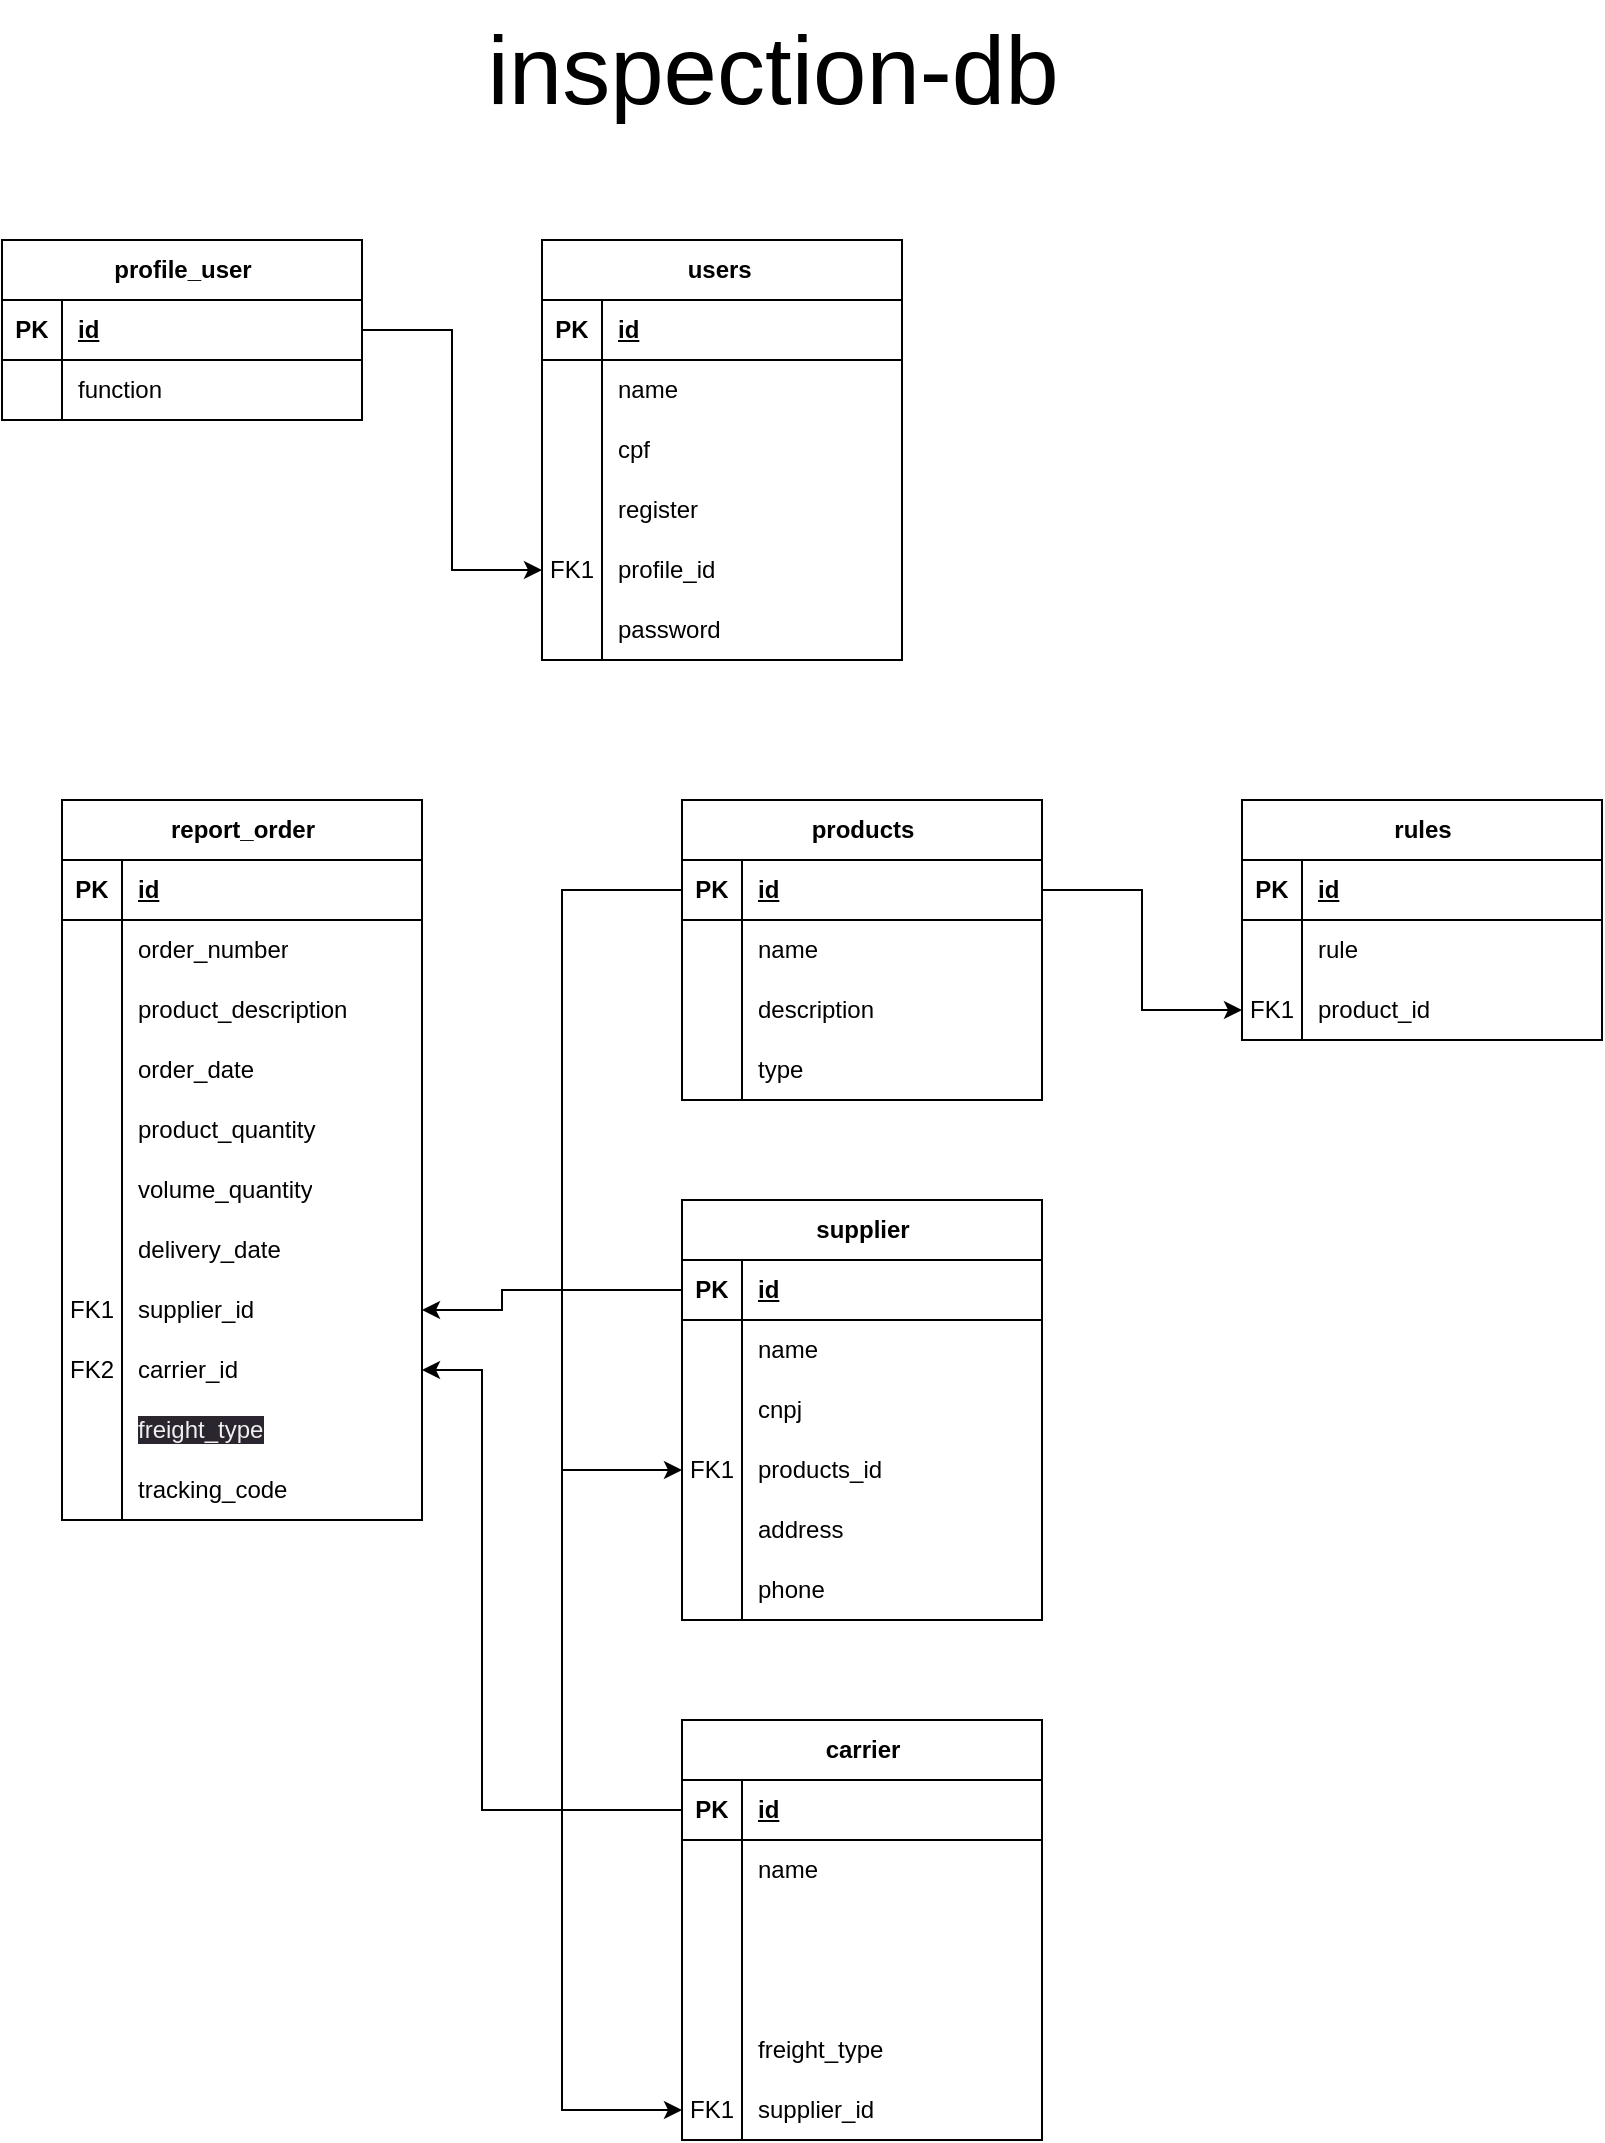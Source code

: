 <mxfile version="21.1.4" type="github">
  <diagram name="Page-1" id="ZE9zwZSQ98nv-ZVdDTvb">
    <mxGraphModel dx="686" dy="764" grid="1" gridSize="10" guides="1" tooltips="1" connect="1" arrows="1" fold="1" page="1" pageScale="1" pageWidth="850" pageHeight="1100" math="0" shadow="0">
      <root>
        <mxCell id="0" />
        <mxCell id="1" parent="0" />
        <mxCell id="NfDP1jDWUHnHSQHRCbAw-1" value="inspection-db" style="text;html=1;align=center;verticalAlign=middle;resizable=0;points=[];autosize=1;strokeColor=none;fillColor=none;fontSize=48;" parent="1" vertex="1">
          <mxGeometry x="270" width="310" height="70" as="geometry" />
        </mxCell>
        <mxCell id="NfDP1jDWUHnHSQHRCbAw-32" value="users&lt;span style=&quot;white-space: pre;&quot;&gt; &lt;/span&gt;" style="shape=table;startSize=30;container=1;collapsible=1;childLayout=tableLayout;fixedRows=1;rowLines=0;fontStyle=1;align=center;resizeLast=1;html=1;" parent="1" vertex="1">
          <mxGeometry x="310" y="120" width="180" height="210" as="geometry">
            <mxRectangle x="30" y="110" width="100" height="30" as="alternateBounds" />
          </mxGeometry>
        </mxCell>
        <mxCell id="NfDP1jDWUHnHSQHRCbAw-33" value="" style="shape=tableRow;horizontal=0;startSize=0;swimlaneHead=0;swimlaneBody=0;fillColor=none;collapsible=0;dropTarget=0;points=[[0,0.5],[1,0.5]];portConstraint=eastwest;top=0;left=0;right=0;bottom=1;" parent="NfDP1jDWUHnHSQHRCbAw-32" vertex="1">
          <mxGeometry y="30" width="180" height="30" as="geometry" />
        </mxCell>
        <mxCell id="NfDP1jDWUHnHSQHRCbAw-34" value="PK" style="shape=partialRectangle;connectable=0;fillColor=none;top=0;left=0;bottom=0;right=0;fontStyle=1;overflow=hidden;whiteSpace=wrap;html=1;" parent="NfDP1jDWUHnHSQHRCbAw-33" vertex="1">
          <mxGeometry width="30" height="30" as="geometry">
            <mxRectangle width="30" height="30" as="alternateBounds" />
          </mxGeometry>
        </mxCell>
        <mxCell id="NfDP1jDWUHnHSQHRCbAw-35" value="id" style="shape=partialRectangle;connectable=0;fillColor=none;top=0;left=0;bottom=0;right=0;align=left;spacingLeft=6;fontStyle=5;overflow=hidden;whiteSpace=wrap;html=1;" parent="NfDP1jDWUHnHSQHRCbAw-33" vertex="1">
          <mxGeometry x="30" width="150" height="30" as="geometry">
            <mxRectangle width="150" height="30" as="alternateBounds" />
          </mxGeometry>
        </mxCell>
        <mxCell id="NfDP1jDWUHnHSQHRCbAw-36" value="" style="shape=tableRow;horizontal=0;startSize=0;swimlaneHead=0;swimlaneBody=0;fillColor=none;collapsible=0;dropTarget=0;points=[[0,0.5],[1,0.5]];portConstraint=eastwest;top=0;left=0;right=0;bottom=0;" parent="NfDP1jDWUHnHSQHRCbAw-32" vertex="1">
          <mxGeometry y="60" width="180" height="30" as="geometry" />
        </mxCell>
        <mxCell id="NfDP1jDWUHnHSQHRCbAw-37" value="" style="shape=partialRectangle;connectable=0;fillColor=none;top=0;left=0;bottom=0;right=0;editable=1;overflow=hidden;whiteSpace=wrap;html=1;" parent="NfDP1jDWUHnHSQHRCbAw-36" vertex="1">
          <mxGeometry width="30" height="30" as="geometry">
            <mxRectangle width="30" height="30" as="alternateBounds" />
          </mxGeometry>
        </mxCell>
        <mxCell id="NfDP1jDWUHnHSQHRCbAw-38" value="name" style="shape=partialRectangle;connectable=0;fillColor=none;top=0;left=0;bottom=0;right=0;align=left;spacingLeft=6;overflow=hidden;whiteSpace=wrap;html=1;" parent="NfDP1jDWUHnHSQHRCbAw-36" vertex="1">
          <mxGeometry x="30" width="150" height="30" as="geometry">
            <mxRectangle width="150" height="30" as="alternateBounds" />
          </mxGeometry>
        </mxCell>
        <mxCell id="NfDP1jDWUHnHSQHRCbAw-39" value="" style="shape=tableRow;horizontal=0;startSize=0;swimlaneHead=0;swimlaneBody=0;fillColor=none;collapsible=0;dropTarget=0;points=[[0,0.5],[1,0.5]];portConstraint=eastwest;top=0;left=0;right=0;bottom=0;" parent="NfDP1jDWUHnHSQHRCbAw-32" vertex="1">
          <mxGeometry y="90" width="180" height="30" as="geometry" />
        </mxCell>
        <mxCell id="NfDP1jDWUHnHSQHRCbAw-40" value="" style="shape=partialRectangle;connectable=0;fillColor=none;top=0;left=0;bottom=0;right=0;editable=1;overflow=hidden;whiteSpace=wrap;html=1;" parent="NfDP1jDWUHnHSQHRCbAw-39" vertex="1">
          <mxGeometry width="30" height="30" as="geometry">
            <mxRectangle width="30" height="30" as="alternateBounds" />
          </mxGeometry>
        </mxCell>
        <mxCell id="NfDP1jDWUHnHSQHRCbAw-41" value="cpf" style="shape=partialRectangle;connectable=0;fillColor=none;top=0;left=0;bottom=0;right=0;align=left;spacingLeft=6;overflow=hidden;whiteSpace=wrap;html=1;" parent="NfDP1jDWUHnHSQHRCbAw-39" vertex="1">
          <mxGeometry x="30" width="150" height="30" as="geometry">
            <mxRectangle width="150" height="30" as="alternateBounds" />
          </mxGeometry>
        </mxCell>
        <mxCell id="NfDP1jDWUHnHSQHRCbAw-42" value="" style="shape=tableRow;horizontal=0;startSize=0;swimlaneHead=0;swimlaneBody=0;fillColor=none;collapsible=0;dropTarget=0;points=[[0,0.5],[1,0.5]];portConstraint=eastwest;top=0;left=0;right=0;bottom=0;" parent="NfDP1jDWUHnHSQHRCbAw-32" vertex="1">
          <mxGeometry y="120" width="180" height="30" as="geometry" />
        </mxCell>
        <mxCell id="NfDP1jDWUHnHSQHRCbAw-43" value="" style="shape=partialRectangle;connectable=0;fillColor=none;top=0;left=0;bottom=0;right=0;editable=1;overflow=hidden;whiteSpace=wrap;html=1;" parent="NfDP1jDWUHnHSQHRCbAw-42" vertex="1">
          <mxGeometry width="30" height="30" as="geometry">
            <mxRectangle width="30" height="30" as="alternateBounds" />
          </mxGeometry>
        </mxCell>
        <mxCell id="NfDP1jDWUHnHSQHRCbAw-44" value="register" style="shape=partialRectangle;connectable=0;fillColor=none;top=0;left=0;bottom=0;right=0;align=left;spacingLeft=6;overflow=hidden;whiteSpace=wrap;html=1;" parent="NfDP1jDWUHnHSQHRCbAw-42" vertex="1">
          <mxGeometry x="30" width="150" height="30" as="geometry">
            <mxRectangle width="150" height="30" as="alternateBounds" />
          </mxGeometry>
        </mxCell>
        <mxCell id="NfDP1jDWUHnHSQHRCbAw-57" style="shape=tableRow;horizontal=0;startSize=0;swimlaneHead=0;swimlaneBody=0;fillColor=none;collapsible=0;dropTarget=0;points=[[0,0.5],[1,0.5]];portConstraint=eastwest;top=0;left=0;right=0;bottom=0;" parent="NfDP1jDWUHnHSQHRCbAw-32" vertex="1">
          <mxGeometry y="150" width="180" height="30" as="geometry" />
        </mxCell>
        <mxCell id="NfDP1jDWUHnHSQHRCbAw-58" value="FK1" style="shape=partialRectangle;connectable=0;fillColor=none;top=0;left=0;bottom=0;right=0;editable=1;overflow=hidden;whiteSpace=wrap;html=1;" parent="NfDP1jDWUHnHSQHRCbAw-57" vertex="1">
          <mxGeometry width="30" height="30" as="geometry">
            <mxRectangle width="30" height="30" as="alternateBounds" />
          </mxGeometry>
        </mxCell>
        <mxCell id="NfDP1jDWUHnHSQHRCbAw-59" value="profile_id" style="shape=partialRectangle;connectable=0;fillColor=none;top=0;left=0;bottom=0;right=0;align=left;spacingLeft=6;overflow=hidden;whiteSpace=wrap;html=1;" parent="NfDP1jDWUHnHSQHRCbAw-57" vertex="1">
          <mxGeometry x="30" width="150" height="30" as="geometry">
            <mxRectangle width="150" height="30" as="alternateBounds" />
          </mxGeometry>
        </mxCell>
        <mxCell id="NfDP1jDWUHnHSQHRCbAw-54" style="shape=tableRow;horizontal=0;startSize=0;swimlaneHead=0;swimlaneBody=0;fillColor=none;collapsible=0;dropTarget=0;points=[[0,0.5],[1,0.5]];portConstraint=eastwest;top=0;left=0;right=0;bottom=0;" parent="NfDP1jDWUHnHSQHRCbAw-32" vertex="1">
          <mxGeometry y="180" width="180" height="30" as="geometry" />
        </mxCell>
        <mxCell id="NfDP1jDWUHnHSQHRCbAw-55" style="shape=partialRectangle;connectable=0;fillColor=none;top=0;left=0;bottom=0;right=0;editable=1;overflow=hidden;whiteSpace=wrap;html=1;" parent="NfDP1jDWUHnHSQHRCbAw-54" vertex="1">
          <mxGeometry width="30" height="30" as="geometry">
            <mxRectangle width="30" height="30" as="alternateBounds" />
          </mxGeometry>
        </mxCell>
        <mxCell id="NfDP1jDWUHnHSQHRCbAw-56" value="password" style="shape=partialRectangle;connectable=0;fillColor=none;top=0;left=0;bottom=0;right=0;align=left;spacingLeft=6;overflow=hidden;whiteSpace=wrap;html=1;" parent="NfDP1jDWUHnHSQHRCbAw-54" vertex="1">
          <mxGeometry x="30" width="150" height="30" as="geometry">
            <mxRectangle width="150" height="30" as="alternateBounds" />
          </mxGeometry>
        </mxCell>
        <mxCell id="NfDP1jDWUHnHSQHRCbAw-60" value="profile_user" style="shape=table;startSize=30;container=1;collapsible=1;childLayout=tableLayout;fixedRows=1;rowLines=0;fontStyle=1;align=center;resizeLast=1;html=1;" parent="1" vertex="1">
          <mxGeometry x="40" y="120" width="180" height="90" as="geometry">
            <mxRectangle x="30" y="110" width="100" height="30" as="alternateBounds" />
          </mxGeometry>
        </mxCell>
        <mxCell id="NfDP1jDWUHnHSQHRCbAw-61" value="" style="shape=tableRow;horizontal=0;startSize=0;swimlaneHead=0;swimlaneBody=0;fillColor=none;collapsible=0;dropTarget=0;points=[[0,0.5],[1,0.5]];portConstraint=eastwest;top=0;left=0;right=0;bottom=1;" parent="NfDP1jDWUHnHSQHRCbAw-60" vertex="1">
          <mxGeometry y="30" width="180" height="30" as="geometry" />
        </mxCell>
        <mxCell id="NfDP1jDWUHnHSQHRCbAw-62" value="PK" style="shape=partialRectangle;connectable=0;fillColor=none;top=0;left=0;bottom=0;right=0;fontStyle=1;overflow=hidden;whiteSpace=wrap;html=1;" parent="NfDP1jDWUHnHSQHRCbAw-61" vertex="1">
          <mxGeometry width="30" height="30" as="geometry">
            <mxRectangle width="30" height="30" as="alternateBounds" />
          </mxGeometry>
        </mxCell>
        <mxCell id="NfDP1jDWUHnHSQHRCbAw-63" value="id" style="shape=partialRectangle;connectable=0;fillColor=none;top=0;left=0;bottom=0;right=0;align=left;spacingLeft=6;fontStyle=5;overflow=hidden;whiteSpace=wrap;html=1;" parent="NfDP1jDWUHnHSQHRCbAw-61" vertex="1">
          <mxGeometry x="30" width="150" height="30" as="geometry">
            <mxRectangle width="150" height="30" as="alternateBounds" />
          </mxGeometry>
        </mxCell>
        <mxCell id="NfDP1jDWUHnHSQHRCbAw-64" value="" style="shape=tableRow;horizontal=0;startSize=0;swimlaneHead=0;swimlaneBody=0;fillColor=none;collapsible=0;dropTarget=0;points=[[0,0.5],[1,0.5]];portConstraint=eastwest;top=0;left=0;right=0;bottom=0;" parent="NfDP1jDWUHnHSQHRCbAw-60" vertex="1">
          <mxGeometry y="60" width="180" height="30" as="geometry" />
        </mxCell>
        <mxCell id="NfDP1jDWUHnHSQHRCbAw-65" value="" style="shape=partialRectangle;connectable=0;fillColor=none;top=0;left=0;bottom=0;right=0;editable=1;overflow=hidden;whiteSpace=wrap;html=1;" parent="NfDP1jDWUHnHSQHRCbAw-64" vertex="1">
          <mxGeometry width="30" height="30" as="geometry">
            <mxRectangle width="30" height="30" as="alternateBounds" />
          </mxGeometry>
        </mxCell>
        <mxCell id="NfDP1jDWUHnHSQHRCbAw-66" value="function" style="shape=partialRectangle;connectable=0;fillColor=none;top=0;left=0;bottom=0;right=0;align=left;spacingLeft=6;overflow=hidden;whiteSpace=wrap;html=1;" parent="NfDP1jDWUHnHSQHRCbAw-64" vertex="1">
          <mxGeometry x="30" width="150" height="30" as="geometry">
            <mxRectangle width="150" height="30" as="alternateBounds" />
          </mxGeometry>
        </mxCell>
        <mxCell id="NfDP1jDWUHnHSQHRCbAw-79" value="supplier" style="shape=table;startSize=30;container=1;collapsible=1;childLayout=tableLayout;fixedRows=1;rowLines=0;fontStyle=1;align=center;resizeLast=1;html=1;" parent="1" vertex="1">
          <mxGeometry x="380" y="600" width="180" height="210" as="geometry">
            <mxRectangle x="30" y="110" width="100" height="30" as="alternateBounds" />
          </mxGeometry>
        </mxCell>
        <mxCell id="NfDP1jDWUHnHSQHRCbAw-80" value="" style="shape=tableRow;horizontal=0;startSize=0;swimlaneHead=0;swimlaneBody=0;fillColor=none;collapsible=0;dropTarget=0;points=[[0,0.5],[1,0.5]];portConstraint=eastwest;top=0;left=0;right=0;bottom=1;" parent="NfDP1jDWUHnHSQHRCbAw-79" vertex="1">
          <mxGeometry y="30" width="180" height="30" as="geometry" />
        </mxCell>
        <mxCell id="NfDP1jDWUHnHSQHRCbAw-81" value="PK" style="shape=partialRectangle;connectable=0;fillColor=none;top=0;left=0;bottom=0;right=0;fontStyle=1;overflow=hidden;whiteSpace=wrap;html=1;" parent="NfDP1jDWUHnHSQHRCbAw-80" vertex="1">
          <mxGeometry width="30" height="30" as="geometry">
            <mxRectangle width="30" height="30" as="alternateBounds" />
          </mxGeometry>
        </mxCell>
        <mxCell id="NfDP1jDWUHnHSQHRCbAw-82" value="id" style="shape=partialRectangle;connectable=0;fillColor=none;top=0;left=0;bottom=0;right=0;align=left;spacingLeft=6;fontStyle=5;overflow=hidden;whiteSpace=wrap;html=1;" parent="NfDP1jDWUHnHSQHRCbAw-80" vertex="1">
          <mxGeometry x="30" width="150" height="30" as="geometry">
            <mxRectangle width="150" height="30" as="alternateBounds" />
          </mxGeometry>
        </mxCell>
        <mxCell id="NfDP1jDWUHnHSQHRCbAw-83" value="" style="shape=tableRow;horizontal=0;startSize=0;swimlaneHead=0;swimlaneBody=0;fillColor=none;collapsible=0;dropTarget=0;points=[[0,0.5],[1,0.5]];portConstraint=eastwest;top=0;left=0;right=0;bottom=0;" parent="NfDP1jDWUHnHSQHRCbAw-79" vertex="1">
          <mxGeometry y="60" width="180" height="30" as="geometry" />
        </mxCell>
        <mxCell id="NfDP1jDWUHnHSQHRCbAw-84" value="" style="shape=partialRectangle;connectable=0;fillColor=none;top=0;left=0;bottom=0;right=0;editable=1;overflow=hidden;whiteSpace=wrap;html=1;" parent="NfDP1jDWUHnHSQHRCbAw-83" vertex="1">
          <mxGeometry width="30" height="30" as="geometry">
            <mxRectangle width="30" height="30" as="alternateBounds" />
          </mxGeometry>
        </mxCell>
        <mxCell id="NfDP1jDWUHnHSQHRCbAw-85" value="name" style="shape=partialRectangle;connectable=0;fillColor=none;top=0;left=0;bottom=0;right=0;align=left;spacingLeft=6;overflow=hidden;whiteSpace=wrap;html=1;" parent="NfDP1jDWUHnHSQHRCbAw-83" vertex="1">
          <mxGeometry x="30" width="150" height="30" as="geometry">
            <mxRectangle width="150" height="30" as="alternateBounds" />
          </mxGeometry>
        </mxCell>
        <mxCell id="NfDP1jDWUHnHSQHRCbAw-86" value="" style="shape=tableRow;horizontal=0;startSize=0;swimlaneHead=0;swimlaneBody=0;fillColor=none;collapsible=0;dropTarget=0;points=[[0,0.5],[1,0.5]];portConstraint=eastwest;top=0;left=0;right=0;bottom=0;" parent="NfDP1jDWUHnHSQHRCbAw-79" vertex="1">
          <mxGeometry y="90" width="180" height="30" as="geometry" />
        </mxCell>
        <mxCell id="NfDP1jDWUHnHSQHRCbAw-87" value="" style="shape=partialRectangle;connectable=0;fillColor=none;top=0;left=0;bottom=0;right=0;editable=1;overflow=hidden;whiteSpace=wrap;html=1;" parent="NfDP1jDWUHnHSQHRCbAw-86" vertex="1">
          <mxGeometry width="30" height="30" as="geometry">
            <mxRectangle width="30" height="30" as="alternateBounds" />
          </mxGeometry>
        </mxCell>
        <mxCell id="NfDP1jDWUHnHSQHRCbAw-88" value="cnpj" style="shape=partialRectangle;connectable=0;fillColor=none;top=0;left=0;bottom=0;right=0;align=left;spacingLeft=6;overflow=hidden;whiteSpace=wrap;html=1;" parent="NfDP1jDWUHnHSQHRCbAw-86" vertex="1">
          <mxGeometry x="30" width="150" height="30" as="geometry">
            <mxRectangle width="150" height="30" as="alternateBounds" />
          </mxGeometry>
        </mxCell>
        <mxCell id="NfDP1jDWUHnHSQHRCbAw-89" value="" style="shape=tableRow;horizontal=0;startSize=0;swimlaneHead=0;swimlaneBody=0;fillColor=none;collapsible=0;dropTarget=0;points=[[0,0.5],[1,0.5]];portConstraint=eastwest;top=0;left=0;right=0;bottom=0;" parent="NfDP1jDWUHnHSQHRCbAw-79" vertex="1">
          <mxGeometry y="120" width="180" height="30" as="geometry" />
        </mxCell>
        <mxCell id="NfDP1jDWUHnHSQHRCbAw-90" value="FK1" style="shape=partialRectangle;connectable=0;fillColor=none;top=0;left=0;bottom=0;right=0;editable=1;overflow=hidden;whiteSpace=wrap;html=1;" parent="NfDP1jDWUHnHSQHRCbAw-89" vertex="1">
          <mxGeometry width="30" height="30" as="geometry">
            <mxRectangle width="30" height="30" as="alternateBounds" />
          </mxGeometry>
        </mxCell>
        <mxCell id="NfDP1jDWUHnHSQHRCbAw-91" value="products_id" style="shape=partialRectangle;connectable=0;fillColor=none;top=0;left=0;bottom=0;right=0;align=left;spacingLeft=6;overflow=hidden;whiteSpace=wrap;html=1;" parent="NfDP1jDWUHnHSQHRCbAw-89" vertex="1">
          <mxGeometry x="30" width="150" height="30" as="geometry">
            <mxRectangle width="150" height="30" as="alternateBounds" />
          </mxGeometry>
        </mxCell>
        <mxCell id="NfDP1jDWUHnHSQHRCbAw-92" style="shape=tableRow;horizontal=0;startSize=0;swimlaneHead=0;swimlaneBody=0;fillColor=none;collapsible=0;dropTarget=0;points=[[0,0.5],[1,0.5]];portConstraint=eastwest;top=0;left=0;right=0;bottom=0;" parent="NfDP1jDWUHnHSQHRCbAw-79" vertex="1">
          <mxGeometry y="150" width="180" height="30" as="geometry" />
        </mxCell>
        <mxCell id="NfDP1jDWUHnHSQHRCbAw-93" value="" style="shape=partialRectangle;connectable=0;fillColor=none;top=0;left=0;bottom=0;right=0;editable=1;overflow=hidden;whiteSpace=wrap;html=1;" parent="NfDP1jDWUHnHSQHRCbAw-92" vertex="1">
          <mxGeometry width="30" height="30" as="geometry">
            <mxRectangle width="30" height="30" as="alternateBounds" />
          </mxGeometry>
        </mxCell>
        <mxCell id="NfDP1jDWUHnHSQHRCbAw-94" value="address" style="shape=partialRectangle;connectable=0;fillColor=none;top=0;left=0;bottom=0;right=0;align=left;spacingLeft=6;overflow=hidden;whiteSpace=wrap;html=1;" parent="NfDP1jDWUHnHSQHRCbAw-92" vertex="1">
          <mxGeometry x="30" width="150" height="30" as="geometry">
            <mxRectangle width="150" height="30" as="alternateBounds" />
          </mxGeometry>
        </mxCell>
        <mxCell id="OIVWoe9oQe6rwaoEvRiy-20" style="shape=tableRow;horizontal=0;startSize=0;swimlaneHead=0;swimlaneBody=0;fillColor=none;collapsible=0;dropTarget=0;points=[[0,0.5],[1,0.5]];portConstraint=eastwest;top=0;left=0;right=0;bottom=0;" parent="NfDP1jDWUHnHSQHRCbAw-79" vertex="1">
          <mxGeometry y="180" width="180" height="30" as="geometry" />
        </mxCell>
        <mxCell id="OIVWoe9oQe6rwaoEvRiy-21" style="shape=partialRectangle;connectable=0;fillColor=none;top=0;left=0;bottom=0;right=0;editable=1;overflow=hidden;whiteSpace=wrap;html=1;" parent="OIVWoe9oQe6rwaoEvRiy-20" vertex="1">
          <mxGeometry width="30" height="30" as="geometry">
            <mxRectangle width="30" height="30" as="alternateBounds" />
          </mxGeometry>
        </mxCell>
        <mxCell id="OIVWoe9oQe6rwaoEvRiy-22" value="phone" style="shape=partialRectangle;connectable=0;fillColor=none;top=0;left=0;bottom=0;right=0;align=left;spacingLeft=6;overflow=hidden;whiteSpace=wrap;html=1;" parent="OIVWoe9oQe6rwaoEvRiy-20" vertex="1">
          <mxGeometry x="30" width="150" height="30" as="geometry">
            <mxRectangle width="150" height="30" as="alternateBounds" />
          </mxGeometry>
        </mxCell>
        <mxCell id="NfDP1jDWUHnHSQHRCbAw-99" value="products" style="shape=table;startSize=30;container=1;collapsible=1;childLayout=tableLayout;fixedRows=1;rowLines=0;fontStyle=1;align=center;resizeLast=1;html=1;" parent="1" vertex="1">
          <mxGeometry x="380" y="400" width="180" height="150" as="geometry">
            <mxRectangle x="30" y="110" width="100" height="30" as="alternateBounds" />
          </mxGeometry>
        </mxCell>
        <mxCell id="NfDP1jDWUHnHSQHRCbAw-100" value="" style="shape=tableRow;horizontal=0;startSize=0;swimlaneHead=0;swimlaneBody=0;fillColor=none;collapsible=0;dropTarget=0;points=[[0,0.5],[1,0.5]];portConstraint=eastwest;top=0;left=0;right=0;bottom=1;" parent="NfDP1jDWUHnHSQHRCbAw-99" vertex="1">
          <mxGeometry y="30" width="180" height="30" as="geometry" />
        </mxCell>
        <mxCell id="NfDP1jDWUHnHSQHRCbAw-101" value="PK" style="shape=partialRectangle;connectable=0;fillColor=none;top=0;left=0;bottom=0;right=0;fontStyle=1;overflow=hidden;whiteSpace=wrap;html=1;" parent="NfDP1jDWUHnHSQHRCbAw-100" vertex="1">
          <mxGeometry width="30" height="30" as="geometry">
            <mxRectangle width="30" height="30" as="alternateBounds" />
          </mxGeometry>
        </mxCell>
        <mxCell id="NfDP1jDWUHnHSQHRCbAw-102" value="id" style="shape=partialRectangle;connectable=0;fillColor=none;top=0;left=0;bottom=0;right=0;align=left;spacingLeft=6;fontStyle=5;overflow=hidden;whiteSpace=wrap;html=1;" parent="NfDP1jDWUHnHSQHRCbAw-100" vertex="1">
          <mxGeometry x="30" width="150" height="30" as="geometry">
            <mxRectangle width="150" height="30" as="alternateBounds" />
          </mxGeometry>
        </mxCell>
        <mxCell id="NfDP1jDWUHnHSQHRCbAw-103" value="" style="shape=tableRow;horizontal=0;startSize=0;swimlaneHead=0;swimlaneBody=0;fillColor=none;collapsible=0;dropTarget=0;points=[[0,0.5],[1,0.5]];portConstraint=eastwest;top=0;left=0;right=0;bottom=0;" parent="NfDP1jDWUHnHSQHRCbAw-99" vertex="1">
          <mxGeometry y="60" width="180" height="30" as="geometry" />
        </mxCell>
        <mxCell id="NfDP1jDWUHnHSQHRCbAw-104" value="" style="shape=partialRectangle;connectable=0;fillColor=none;top=0;left=0;bottom=0;right=0;editable=1;overflow=hidden;whiteSpace=wrap;html=1;" parent="NfDP1jDWUHnHSQHRCbAw-103" vertex="1">
          <mxGeometry width="30" height="30" as="geometry">
            <mxRectangle width="30" height="30" as="alternateBounds" />
          </mxGeometry>
        </mxCell>
        <mxCell id="NfDP1jDWUHnHSQHRCbAw-105" value="name" style="shape=partialRectangle;connectable=0;fillColor=none;top=0;left=0;bottom=0;right=0;align=left;spacingLeft=6;overflow=hidden;whiteSpace=wrap;html=1;" parent="NfDP1jDWUHnHSQHRCbAw-103" vertex="1">
          <mxGeometry x="30" width="150" height="30" as="geometry">
            <mxRectangle width="150" height="30" as="alternateBounds" />
          </mxGeometry>
        </mxCell>
        <mxCell id="NfDP1jDWUHnHSQHRCbAw-106" value="" style="shape=tableRow;horizontal=0;startSize=0;swimlaneHead=0;swimlaneBody=0;fillColor=none;collapsible=0;dropTarget=0;points=[[0,0.5],[1,0.5]];portConstraint=eastwest;top=0;left=0;right=0;bottom=0;" parent="NfDP1jDWUHnHSQHRCbAw-99" vertex="1">
          <mxGeometry y="90" width="180" height="30" as="geometry" />
        </mxCell>
        <mxCell id="NfDP1jDWUHnHSQHRCbAw-107" value="" style="shape=partialRectangle;connectable=0;fillColor=none;top=0;left=0;bottom=0;right=0;editable=1;overflow=hidden;whiteSpace=wrap;html=1;" parent="NfDP1jDWUHnHSQHRCbAw-106" vertex="1">
          <mxGeometry width="30" height="30" as="geometry">
            <mxRectangle width="30" height="30" as="alternateBounds" />
          </mxGeometry>
        </mxCell>
        <mxCell id="NfDP1jDWUHnHSQHRCbAw-108" value="description" style="shape=partialRectangle;connectable=0;fillColor=none;top=0;left=0;bottom=0;right=0;align=left;spacingLeft=6;overflow=hidden;whiteSpace=wrap;html=1;" parent="NfDP1jDWUHnHSQHRCbAw-106" vertex="1">
          <mxGeometry x="30" width="150" height="30" as="geometry">
            <mxRectangle width="150" height="30" as="alternateBounds" />
          </mxGeometry>
        </mxCell>
        <mxCell id="OIVWoe9oQe6rwaoEvRiy-24" style="shape=tableRow;horizontal=0;startSize=0;swimlaneHead=0;swimlaneBody=0;fillColor=none;collapsible=0;dropTarget=0;points=[[0,0.5],[1,0.5]];portConstraint=eastwest;top=0;left=0;right=0;bottom=0;" parent="NfDP1jDWUHnHSQHRCbAw-99" vertex="1">
          <mxGeometry y="120" width="180" height="30" as="geometry" />
        </mxCell>
        <mxCell id="OIVWoe9oQe6rwaoEvRiy-25" style="shape=partialRectangle;connectable=0;fillColor=none;top=0;left=0;bottom=0;right=0;editable=1;overflow=hidden;whiteSpace=wrap;html=1;" parent="OIVWoe9oQe6rwaoEvRiy-24" vertex="1">
          <mxGeometry width="30" height="30" as="geometry">
            <mxRectangle width="30" height="30" as="alternateBounds" />
          </mxGeometry>
        </mxCell>
        <mxCell id="OIVWoe9oQe6rwaoEvRiy-26" value="type" style="shape=partialRectangle;connectable=0;fillColor=none;top=0;left=0;bottom=0;right=0;align=left;spacingLeft=6;overflow=hidden;whiteSpace=wrap;html=1;" parent="OIVWoe9oQe6rwaoEvRiy-24" vertex="1">
          <mxGeometry x="30" width="150" height="30" as="geometry">
            <mxRectangle width="150" height="30" as="alternateBounds" />
          </mxGeometry>
        </mxCell>
        <mxCell id="NfDP1jDWUHnHSQHRCbAw-118" value="rules" style="shape=table;startSize=30;container=1;collapsible=1;childLayout=tableLayout;fixedRows=1;rowLines=0;fontStyle=1;align=center;resizeLast=1;html=1;" parent="1" vertex="1">
          <mxGeometry x="660" y="400" width="180" height="120" as="geometry">
            <mxRectangle x="30" y="110" width="100" height="30" as="alternateBounds" />
          </mxGeometry>
        </mxCell>
        <mxCell id="NfDP1jDWUHnHSQHRCbAw-119" value="" style="shape=tableRow;horizontal=0;startSize=0;swimlaneHead=0;swimlaneBody=0;fillColor=none;collapsible=0;dropTarget=0;points=[[0,0.5],[1,0.5]];portConstraint=eastwest;top=0;left=0;right=0;bottom=1;" parent="NfDP1jDWUHnHSQHRCbAw-118" vertex="1">
          <mxGeometry y="30" width="180" height="30" as="geometry" />
        </mxCell>
        <mxCell id="NfDP1jDWUHnHSQHRCbAw-120" value="PK" style="shape=partialRectangle;connectable=0;fillColor=none;top=0;left=0;bottom=0;right=0;fontStyle=1;overflow=hidden;whiteSpace=wrap;html=1;" parent="NfDP1jDWUHnHSQHRCbAw-119" vertex="1">
          <mxGeometry width="30" height="30" as="geometry">
            <mxRectangle width="30" height="30" as="alternateBounds" />
          </mxGeometry>
        </mxCell>
        <mxCell id="NfDP1jDWUHnHSQHRCbAw-121" value="id" style="shape=partialRectangle;connectable=0;fillColor=none;top=0;left=0;bottom=0;right=0;align=left;spacingLeft=6;fontStyle=5;overflow=hidden;whiteSpace=wrap;html=1;" parent="NfDP1jDWUHnHSQHRCbAw-119" vertex="1">
          <mxGeometry x="30" width="150" height="30" as="geometry">
            <mxRectangle width="150" height="30" as="alternateBounds" />
          </mxGeometry>
        </mxCell>
        <mxCell id="NfDP1jDWUHnHSQHRCbAw-122" value="" style="shape=tableRow;horizontal=0;startSize=0;swimlaneHead=0;swimlaneBody=0;fillColor=none;collapsible=0;dropTarget=0;points=[[0,0.5],[1,0.5]];portConstraint=eastwest;top=0;left=0;right=0;bottom=0;" parent="NfDP1jDWUHnHSQHRCbAw-118" vertex="1">
          <mxGeometry y="60" width="180" height="30" as="geometry" />
        </mxCell>
        <mxCell id="NfDP1jDWUHnHSQHRCbAw-123" value="" style="shape=partialRectangle;connectable=0;fillColor=none;top=0;left=0;bottom=0;right=0;editable=1;overflow=hidden;whiteSpace=wrap;html=1;" parent="NfDP1jDWUHnHSQHRCbAw-122" vertex="1">
          <mxGeometry width="30" height="30" as="geometry">
            <mxRectangle width="30" height="30" as="alternateBounds" />
          </mxGeometry>
        </mxCell>
        <mxCell id="NfDP1jDWUHnHSQHRCbAw-124" value="rule" style="shape=partialRectangle;connectable=0;fillColor=none;top=0;left=0;bottom=0;right=0;align=left;spacingLeft=6;overflow=hidden;whiteSpace=wrap;html=1;" parent="NfDP1jDWUHnHSQHRCbAw-122" vertex="1">
          <mxGeometry x="30" width="150" height="30" as="geometry">
            <mxRectangle width="150" height="30" as="alternateBounds" />
          </mxGeometry>
        </mxCell>
        <mxCell id="NfDP1jDWUHnHSQHRCbAw-125" value="" style="shape=tableRow;horizontal=0;startSize=0;swimlaneHead=0;swimlaneBody=0;fillColor=none;collapsible=0;dropTarget=0;points=[[0,0.5],[1,0.5]];portConstraint=eastwest;top=0;left=0;right=0;bottom=0;" parent="NfDP1jDWUHnHSQHRCbAw-118" vertex="1">
          <mxGeometry y="90" width="180" height="30" as="geometry" />
        </mxCell>
        <mxCell id="NfDP1jDWUHnHSQHRCbAw-126" value="FK1" style="shape=partialRectangle;connectable=0;fillColor=none;top=0;left=0;bottom=0;right=0;editable=1;overflow=hidden;whiteSpace=wrap;html=1;" parent="NfDP1jDWUHnHSQHRCbAw-125" vertex="1">
          <mxGeometry width="30" height="30" as="geometry">
            <mxRectangle width="30" height="30" as="alternateBounds" />
          </mxGeometry>
        </mxCell>
        <mxCell id="NfDP1jDWUHnHSQHRCbAw-127" value="product_id" style="shape=partialRectangle;connectable=0;fillColor=none;top=0;left=0;bottom=0;right=0;align=left;spacingLeft=6;overflow=hidden;whiteSpace=wrap;html=1;" parent="NfDP1jDWUHnHSQHRCbAw-125" vertex="1">
          <mxGeometry x="30" width="150" height="30" as="geometry">
            <mxRectangle width="150" height="30" as="alternateBounds" />
          </mxGeometry>
        </mxCell>
        <mxCell id="NfDP1jDWUHnHSQHRCbAw-138" style="edgeStyle=orthogonalEdgeStyle;rounded=0;orthogonalLoop=1;jettySize=auto;html=1;entryX=0;entryY=0.5;entryDx=0;entryDy=0;" parent="1" source="NfDP1jDWUHnHSQHRCbAw-100" target="NfDP1jDWUHnHSQHRCbAw-125" edge="1">
          <mxGeometry relative="1" as="geometry" />
        </mxCell>
        <mxCell id="NfDP1jDWUHnHSQHRCbAw-139" style="edgeStyle=orthogonalEdgeStyle;rounded=0;orthogonalLoop=1;jettySize=auto;html=1;entryX=0;entryY=0.5;entryDx=0;entryDy=0;" parent="1" source="NfDP1jDWUHnHSQHRCbAw-61" target="NfDP1jDWUHnHSQHRCbAw-57" edge="1">
          <mxGeometry relative="1" as="geometry" />
        </mxCell>
        <mxCell id="OIVWoe9oQe6rwaoEvRiy-1" value="carrier" style="shape=table;startSize=30;container=1;collapsible=1;childLayout=tableLayout;fixedRows=1;rowLines=0;fontStyle=1;align=center;resizeLast=1;html=1;" parent="1" vertex="1">
          <mxGeometry x="380" y="860" width="180" height="210" as="geometry">
            <mxRectangle x="30" y="110" width="100" height="30" as="alternateBounds" />
          </mxGeometry>
        </mxCell>
        <mxCell id="OIVWoe9oQe6rwaoEvRiy-2" value="" style="shape=tableRow;horizontal=0;startSize=0;swimlaneHead=0;swimlaneBody=0;fillColor=none;collapsible=0;dropTarget=0;points=[[0,0.5],[1,0.5]];portConstraint=eastwest;top=0;left=0;right=0;bottom=1;" parent="OIVWoe9oQe6rwaoEvRiy-1" vertex="1">
          <mxGeometry y="30" width="180" height="30" as="geometry" />
        </mxCell>
        <mxCell id="OIVWoe9oQe6rwaoEvRiy-3" value="PK" style="shape=partialRectangle;connectable=0;fillColor=none;top=0;left=0;bottom=0;right=0;fontStyle=1;overflow=hidden;whiteSpace=wrap;html=1;" parent="OIVWoe9oQe6rwaoEvRiy-2" vertex="1">
          <mxGeometry width="30" height="30" as="geometry">
            <mxRectangle width="30" height="30" as="alternateBounds" />
          </mxGeometry>
        </mxCell>
        <mxCell id="OIVWoe9oQe6rwaoEvRiy-4" value="id" style="shape=partialRectangle;connectable=0;fillColor=none;top=0;left=0;bottom=0;right=0;align=left;spacingLeft=6;fontStyle=5;overflow=hidden;whiteSpace=wrap;html=1;" parent="OIVWoe9oQe6rwaoEvRiy-2" vertex="1">
          <mxGeometry x="30" width="150" height="30" as="geometry">
            <mxRectangle width="150" height="30" as="alternateBounds" />
          </mxGeometry>
        </mxCell>
        <mxCell id="OIVWoe9oQe6rwaoEvRiy-5" value="" style="shape=tableRow;horizontal=0;startSize=0;swimlaneHead=0;swimlaneBody=0;fillColor=none;collapsible=0;dropTarget=0;points=[[0,0.5],[1,0.5]];portConstraint=eastwest;top=0;left=0;right=0;bottom=0;" parent="OIVWoe9oQe6rwaoEvRiy-1" vertex="1">
          <mxGeometry y="60" width="180" height="30" as="geometry" />
        </mxCell>
        <mxCell id="OIVWoe9oQe6rwaoEvRiy-6" value="" style="shape=partialRectangle;connectable=0;fillColor=none;top=0;left=0;bottom=0;right=0;editable=1;overflow=hidden;whiteSpace=wrap;html=1;" parent="OIVWoe9oQe6rwaoEvRiy-5" vertex="1">
          <mxGeometry width="30" height="30" as="geometry">
            <mxRectangle width="30" height="30" as="alternateBounds" />
          </mxGeometry>
        </mxCell>
        <mxCell id="OIVWoe9oQe6rwaoEvRiy-7" value="name" style="shape=partialRectangle;connectable=0;fillColor=none;top=0;left=0;bottom=0;right=0;align=left;spacingLeft=6;overflow=hidden;whiteSpace=wrap;html=1;" parent="OIVWoe9oQe6rwaoEvRiy-5" vertex="1">
          <mxGeometry x="30" width="150" height="30" as="geometry">
            <mxRectangle width="150" height="30" as="alternateBounds" />
          </mxGeometry>
        </mxCell>
        <mxCell id="OIVWoe9oQe6rwaoEvRiy-8" value="" style="shape=tableRow;horizontal=0;startSize=0;swimlaneHead=0;swimlaneBody=0;fillColor=none;collapsible=0;dropTarget=0;points=[[0,0.5],[1,0.5]];portConstraint=eastwest;top=0;left=0;right=0;bottom=0;" parent="OIVWoe9oQe6rwaoEvRiy-1" vertex="1">
          <mxGeometry y="90" width="180" height="30" as="geometry" />
        </mxCell>
        <mxCell id="OIVWoe9oQe6rwaoEvRiy-9" value="" style="shape=partialRectangle;connectable=0;fillColor=none;top=0;left=0;bottom=0;right=0;editable=1;overflow=hidden;whiteSpace=wrap;html=1;" parent="OIVWoe9oQe6rwaoEvRiy-8" vertex="1">
          <mxGeometry width="30" height="30" as="geometry">
            <mxRectangle width="30" height="30" as="alternateBounds" />
          </mxGeometry>
        </mxCell>
        <mxCell id="OIVWoe9oQe6rwaoEvRiy-10" value="&lt;div style=&quot;color: rgb(0, 0, 0); font-size: medium;&quot; data-ccp-timestamp=&quot;1680735380730&quot;&gt;&lt;table style=&quot;border-collapse: collapse; width: 73pt;&quot; width=&quot;97&quot;&gt;&lt;colgroup&gt;&lt;col style=&quot;width: 73pt;&quot; width=&quot;97&quot;&gt;&lt;/colgroup&gt;&lt;tbody&gt;&lt;tr style=&quot;height: 15pt;&quot; height=&quot;20&quot;&gt;&lt;td style=&quot;padding-top: 1px; padding-right: 1px; padding-left: 1px; font-size: 11pt; font-family: Calibri, sans-serif; vertical-align: bottom; border: none; width: 73pt; height: 15pt;&quot; height=&quot;20&quot; width=&quot;97&quot;&gt;&lt;font color=&quot;#ffffff&quot;&gt;order_register&lt;/font&gt;&lt;/td&gt;&lt;/tr&gt;&lt;/tbody&gt;&lt;/table&gt;&lt;/div&gt;" style="shape=partialRectangle;connectable=0;fillColor=none;top=0;left=0;bottom=0;right=0;align=left;spacingLeft=6;overflow=hidden;whiteSpace=wrap;html=1;" parent="OIVWoe9oQe6rwaoEvRiy-8" vertex="1">
          <mxGeometry x="30" width="150" height="30" as="geometry">
            <mxRectangle width="150" height="30" as="alternateBounds" />
          </mxGeometry>
        </mxCell>
        <mxCell id="OIVWoe9oQe6rwaoEvRiy-11" value="" style="shape=tableRow;horizontal=0;startSize=0;swimlaneHead=0;swimlaneBody=0;fillColor=none;collapsible=0;dropTarget=0;points=[[0,0.5],[1,0.5]];portConstraint=eastwest;top=0;left=0;right=0;bottom=0;" parent="OIVWoe9oQe6rwaoEvRiy-1" vertex="1">
          <mxGeometry y="120" width="180" height="30" as="geometry" />
        </mxCell>
        <mxCell id="OIVWoe9oQe6rwaoEvRiy-12" value="" style="shape=partialRectangle;connectable=0;fillColor=none;top=0;left=0;bottom=0;right=0;editable=1;overflow=hidden;whiteSpace=wrap;html=1;" parent="OIVWoe9oQe6rwaoEvRiy-11" vertex="1">
          <mxGeometry width="30" height="30" as="geometry">
            <mxRectangle width="30" height="30" as="alternateBounds" />
          </mxGeometry>
        </mxCell>
        <mxCell id="OIVWoe9oQe6rwaoEvRiy-13" value="&lt;div style=&quot;color: rgb(0, 0, 0); font-size: medium;&quot; data-ccp-timestamp=&quot;1680735405231&quot;&gt;&lt;table style=&quot;border-collapse: collapse; width: 79pt;&quot; width=&quot;105&quot;&gt;&lt;colgroup&gt;&lt;col style=&quot;width: 79pt;&quot; width=&quot;105&quot;&gt;&lt;/colgroup&gt;&lt;tbody&gt;&lt;tr style=&quot;height: 15pt;&quot; height=&quot;20&quot;&gt;&lt;td style=&quot;padding-top: 1px; padding-right: 1px; padding-left: 1px; font-size: 11pt; font-family: Calibri, sans-serif; vertical-align: bottom; border: none; width: 79pt; height: 15pt;&quot; height=&quot;20&quot; width=&quot;105&quot;&gt;&lt;font color=&quot;#ffffff&quot;&gt;tracking_code&lt;/font&gt;&lt;/td&gt;&lt;/tr&gt;&lt;/tbody&gt;&lt;/table&gt;&lt;/div&gt;" style="shape=partialRectangle;connectable=0;fillColor=none;top=0;left=0;bottom=0;right=0;align=left;spacingLeft=6;overflow=hidden;whiteSpace=wrap;html=1;" parent="OIVWoe9oQe6rwaoEvRiy-11" vertex="1">
          <mxGeometry x="30" width="150" height="30" as="geometry">
            <mxRectangle width="150" height="30" as="alternateBounds" />
          </mxGeometry>
        </mxCell>
        <mxCell id="OIVWoe9oQe6rwaoEvRiy-14" style="shape=tableRow;horizontal=0;startSize=0;swimlaneHead=0;swimlaneBody=0;fillColor=none;collapsible=0;dropTarget=0;points=[[0,0.5],[1,0.5]];portConstraint=eastwest;top=0;left=0;right=0;bottom=0;" parent="OIVWoe9oQe6rwaoEvRiy-1" vertex="1">
          <mxGeometry y="150" width="180" height="30" as="geometry" />
        </mxCell>
        <mxCell id="OIVWoe9oQe6rwaoEvRiy-15" value="" style="shape=partialRectangle;connectable=0;fillColor=none;top=0;left=0;bottom=0;right=0;editable=1;overflow=hidden;whiteSpace=wrap;html=1;" parent="OIVWoe9oQe6rwaoEvRiy-14" vertex="1">
          <mxGeometry width="30" height="30" as="geometry">
            <mxRectangle width="30" height="30" as="alternateBounds" />
          </mxGeometry>
        </mxCell>
        <mxCell id="OIVWoe9oQe6rwaoEvRiy-16" value="freight_type" style="shape=partialRectangle;connectable=0;fillColor=none;top=0;left=0;bottom=0;right=0;align=left;spacingLeft=6;overflow=hidden;whiteSpace=wrap;html=1;" parent="OIVWoe9oQe6rwaoEvRiy-14" vertex="1">
          <mxGeometry x="30" width="150" height="30" as="geometry">
            <mxRectangle width="150" height="30" as="alternateBounds" />
          </mxGeometry>
        </mxCell>
        <mxCell id="OIVWoe9oQe6rwaoEvRiy-27" style="shape=tableRow;horizontal=0;startSize=0;swimlaneHead=0;swimlaneBody=0;fillColor=none;collapsible=0;dropTarget=0;points=[[0,0.5],[1,0.5]];portConstraint=eastwest;top=0;left=0;right=0;bottom=0;" parent="OIVWoe9oQe6rwaoEvRiy-1" vertex="1">
          <mxGeometry y="180" width="180" height="30" as="geometry" />
        </mxCell>
        <mxCell id="OIVWoe9oQe6rwaoEvRiy-28" value="FK1" style="shape=partialRectangle;connectable=0;fillColor=none;top=0;left=0;bottom=0;right=0;editable=1;overflow=hidden;whiteSpace=wrap;html=1;" parent="OIVWoe9oQe6rwaoEvRiy-27" vertex="1">
          <mxGeometry width="30" height="30" as="geometry">
            <mxRectangle width="30" height="30" as="alternateBounds" />
          </mxGeometry>
        </mxCell>
        <mxCell id="OIVWoe9oQe6rwaoEvRiy-29" value="supplier_id" style="shape=partialRectangle;connectable=0;fillColor=none;top=0;left=0;bottom=0;right=0;align=left;spacingLeft=6;overflow=hidden;whiteSpace=wrap;html=1;" parent="OIVWoe9oQe6rwaoEvRiy-27" vertex="1">
          <mxGeometry x="30" width="150" height="30" as="geometry">
            <mxRectangle width="150" height="30" as="alternateBounds" />
          </mxGeometry>
        </mxCell>
        <mxCell id="OIVWoe9oQe6rwaoEvRiy-23" style="edgeStyle=orthogonalEdgeStyle;rounded=0;orthogonalLoop=1;jettySize=auto;html=1;entryX=0;entryY=0.5;entryDx=0;entryDy=0;" parent="1" source="NfDP1jDWUHnHSQHRCbAw-100" target="NfDP1jDWUHnHSQHRCbAw-89" edge="1">
          <mxGeometry relative="1" as="geometry">
            <Array as="points">
              <mxPoint x="320" y="445" />
              <mxPoint x="320" y="735" />
            </Array>
          </mxGeometry>
        </mxCell>
        <mxCell id="OIVWoe9oQe6rwaoEvRiy-30" style="edgeStyle=orthogonalEdgeStyle;rounded=0;orthogonalLoop=1;jettySize=auto;html=1;exitX=0;exitY=0.5;exitDx=0;exitDy=0;entryX=0;entryY=0.5;entryDx=0;entryDy=0;" parent="1" source="NfDP1jDWUHnHSQHRCbAw-100" target="OIVWoe9oQe6rwaoEvRiy-27" edge="1">
          <mxGeometry relative="1" as="geometry">
            <Array as="points">
              <mxPoint x="320" y="445" />
              <mxPoint x="320" y="1055" />
            </Array>
          </mxGeometry>
        </mxCell>
        <mxCell id="Um1xUjLdDumZbKxcrTHZ-1" value="report_order" style="shape=table;startSize=30;container=1;collapsible=1;childLayout=tableLayout;fixedRows=1;rowLines=0;fontStyle=1;align=center;resizeLast=1;html=1;fillColor=none;" vertex="1" parent="1">
          <mxGeometry x="70" y="400" width="180" height="360" as="geometry">
            <mxRectangle x="30" y="110" width="100" height="30" as="alternateBounds" />
          </mxGeometry>
        </mxCell>
        <mxCell id="Um1xUjLdDumZbKxcrTHZ-2" value="" style="shape=tableRow;horizontal=0;startSize=0;swimlaneHead=0;swimlaneBody=0;fillColor=none;collapsible=0;dropTarget=0;points=[[0,0.5],[1,0.5]];portConstraint=eastwest;top=0;left=0;right=0;bottom=1;" vertex="1" parent="Um1xUjLdDumZbKxcrTHZ-1">
          <mxGeometry y="30" width="180" height="30" as="geometry" />
        </mxCell>
        <mxCell id="Um1xUjLdDumZbKxcrTHZ-3" value="PK" style="shape=partialRectangle;connectable=0;fillColor=none;top=0;left=0;bottom=0;right=0;fontStyle=1;overflow=hidden;whiteSpace=wrap;html=1;" vertex="1" parent="Um1xUjLdDumZbKxcrTHZ-2">
          <mxGeometry width="30" height="30" as="geometry">
            <mxRectangle width="30" height="30" as="alternateBounds" />
          </mxGeometry>
        </mxCell>
        <mxCell id="Um1xUjLdDumZbKxcrTHZ-4" value="id" style="shape=partialRectangle;connectable=0;fillColor=none;top=0;left=0;bottom=0;right=0;align=left;spacingLeft=6;fontStyle=5;overflow=hidden;whiteSpace=wrap;html=1;" vertex="1" parent="Um1xUjLdDumZbKxcrTHZ-2">
          <mxGeometry x="30" width="150" height="30" as="geometry">
            <mxRectangle width="150" height="30" as="alternateBounds" />
          </mxGeometry>
        </mxCell>
        <mxCell id="Um1xUjLdDumZbKxcrTHZ-5" value="" style="shape=tableRow;horizontal=0;startSize=0;swimlaneHead=0;swimlaneBody=0;fillColor=none;collapsible=0;dropTarget=0;points=[[0,0.5],[1,0.5]];portConstraint=eastwest;top=0;left=0;right=0;bottom=0;" vertex="1" parent="Um1xUjLdDumZbKxcrTHZ-1">
          <mxGeometry y="60" width="180" height="30" as="geometry" />
        </mxCell>
        <mxCell id="Um1xUjLdDumZbKxcrTHZ-6" value="" style="shape=partialRectangle;connectable=0;fillColor=none;top=0;left=0;bottom=0;right=0;editable=1;overflow=hidden;whiteSpace=wrap;html=1;" vertex="1" parent="Um1xUjLdDumZbKxcrTHZ-5">
          <mxGeometry width="30" height="30" as="geometry">
            <mxRectangle width="30" height="30" as="alternateBounds" />
          </mxGeometry>
        </mxCell>
        <mxCell id="Um1xUjLdDumZbKxcrTHZ-7" value="order_number" style="shape=partialRectangle;connectable=0;fillColor=none;top=0;left=0;bottom=0;right=0;align=left;spacingLeft=6;overflow=hidden;whiteSpace=wrap;html=1;" vertex="1" parent="Um1xUjLdDumZbKxcrTHZ-5">
          <mxGeometry x="30" width="150" height="30" as="geometry">
            <mxRectangle width="150" height="30" as="alternateBounds" />
          </mxGeometry>
        </mxCell>
        <mxCell id="Um1xUjLdDumZbKxcrTHZ-8" value="" style="shape=tableRow;horizontal=0;startSize=0;swimlaneHead=0;swimlaneBody=0;fillColor=none;collapsible=0;dropTarget=0;points=[[0,0.5],[1,0.5]];portConstraint=eastwest;top=0;left=0;right=0;bottom=0;" vertex="1" parent="Um1xUjLdDumZbKxcrTHZ-1">
          <mxGeometry y="90" width="180" height="30" as="geometry" />
        </mxCell>
        <mxCell id="Um1xUjLdDumZbKxcrTHZ-9" value="" style="shape=partialRectangle;connectable=0;fillColor=none;top=0;left=0;bottom=0;right=0;editable=1;overflow=hidden;whiteSpace=wrap;html=1;" vertex="1" parent="Um1xUjLdDumZbKxcrTHZ-8">
          <mxGeometry width="30" height="30" as="geometry">
            <mxRectangle width="30" height="30" as="alternateBounds" />
          </mxGeometry>
        </mxCell>
        <mxCell id="Um1xUjLdDumZbKxcrTHZ-10" value="product_description" style="shape=partialRectangle;connectable=0;fillColor=none;top=0;left=0;bottom=0;right=0;align=left;spacingLeft=6;overflow=hidden;whiteSpace=wrap;html=1;strokeColor=default;" vertex="1" parent="Um1xUjLdDumZbKxcrTHZ-8">
          <mxGeometry x="30" width="150" height="30" as="geometry">
            <mxRectangle width="150" height="30" as="alternateBounds" />
          </mxGeometry>
        </mxCell>
        <mxCell id="Um1xUjLdDumZbKxcrTHZ-11" value="" style="shape=tableRow;horizontal=0;startSize=0;swimlaneHead=0;swimlaneBody=0;fillColor=none;collapsible=0;dropTarget=0;points=[[0,0.5],[1,0.5]];portConstraint=eastwest;top=0;left=0;right=0;bottom=0;" vertex="1" parent="Um1xUjLdDumZbKxcrTHZ-1">
          <mxGeometry y="120" width="180" height="30" as="geometry" />
        </mxCell>
        <mxCell id="Um1xUjLdDumZbKxcrTHZ-12" value="" style="shape=partialRectangle;connectable=0;fillColor=none;top=0;left=0;bottom=0;right=0;editable=1;overflow=hidden;whiteSpace=wrap;html=1;" vertex="1" parent="Um1xUjLdDumZbKxcrTHZ-11">
          <mxGeometry width="30" height="30" as="geometry">
            <mxRectangle width="30" height="30" as="alternateBounds" />
          </mxGeometry>
        </mxCell>
        <mxCell id="Um1xUjLdDumZbKxcrTHZ-13" value="order_date" style="shape=partialRectangle;connectable=0;fillColor=none;top=0;left=0;bottom=0;right=0;align=left;spacingLeft=6;overflow=hidden;whiteSpace=wrap;html=1;" vertex="1" parent="Um1xUjLdDumZbKxcrTHZ-11">
          <mxGeometry x="30" width="150" height="30" as="geometry">
            <mxRectangle width="150" height="30" as="alternateBounds" />
          </mxGeometry>
        </mxCell>
        <mxCell id="Um1xUjLdDumZbKxcrTHZ-20" style="shape=tableRow;horizontal=0;startSize=0;swimlaneHead=0;swimlaneBody=0;fillColor=none;collapsible=0;dropTarget=0;points=[[0,0.5],[1,0.5]];portConstraint=eastwest;top=0;left=0;right=0;bottom=0;" vertex="1" parent="Um1xUjLdDumZbKxcrTHZ-1">
          <mxGeometry y="150" width="180" height="30" as="geometry" />
        </mxCell>
        <mxCell id="Um1xUjLdDumZbKxcrTHZ-21" style="shape=partialRectangle;connectable=0;fillColor=none;top=0;left=0;bottom=0;right=0;editable=1;overflow=hidden;whiteSpace=wrap;html=1;" vertex="1" parent="Um1xUjLdDumZbKxcrTHZ-20">
          <mxGeometry width="30" height="30" as="geometry">
            <mxRectangle width="30" height="30" as="alternateBounds" />
          </mxGeometry>
        </mxCell>
        <mxCell id="Um1xUjLdDumZbKxcrTHZ-22" value="product_quantity" style="shape=partialRectangle;connectable=0;fillColor=none;top=0;left=0;bottom=0;right=0;align=left;spacingLeft=6;overflow=hidden;whiteSpace=wrap;html=1;" vertex="1" parent="Um1xUjLdDumZbKxcrTHZ-20">
          <mxGeometry x="30" width="150" height="30" as="geometry">
            <mxRectangle width="150" height="30" as="alternateBounds" />
          </mxGeometry>
        </mxCell>
        <mxCell id="Um1xUjLdDumZbKxcrTHZ-23" style="shape=tableRow;horizontal=0;startSize=0;swimlaneHead=0;swimlaneBody=0;fillColor=none;collapsible=0;dropTarget=0;points=[[0,0.5],[1,0.5]];portConstraint=eastwest;top=0;left=0;right=0;bottom=0;" vertex="1" parent="Um1xUjLdDumZbKxcrTHZ-1">
          <mxGeometry y="180" width="180" height="30" as="geometry" />
        </mxCell>
        <mxCell id="Um1xUjLdDumZbKxcrTHZ-24" style="shape=partialRectangle;connectable=0;fillColor=none;top=0;left=0;bottom=0;right=0;editable=1;overflow=hidden;whiteSpace=wrap;html=1;" vertex="1" parent="Um1xUjLdDumZbKxcrTHZ-23">
          <mxGeometry width="30" height="30" as="geometry">
            <mxRectangle width="30" height="30" as="alternateBounds" />
          </mxGeometry>
        </mxCell>
        <mxCell id="Um1xUjLdDumZbKxcrTHZ-25" value="volume_quantity" style="shape=partialRectangle;connectable=0;fillColor=none;top=0;left=0;bottom=0;right=0;align=left;spacingLeft=6;overflow=hidden;whiteSpace=wrap;html=1;" vertex="1" parent="Um1xUjLdDumZbKxcrTHZ-23">
          <mxGeometry x="30" width="150" height="30" as="geometry">
            <mxRectangle width="150" height="30" as="alternateBounds" />
          </mxGeometry>
        </mxCell>
        <mxCell id="Um1xUjLdDumZbKxcrTHZ-26" style="shape=tableRow;horizontal=0;startSize=0;swimlaneHead=0;swimlaneBody=0;fillColor=none;collapsible=0;dropTarget=0;points=[[0,0.5],[1,0.5]];portConstraint=eastwest;top=0;left=0;right=0;bottom=0;" vertex="1" parent="Um1xUjLdDumZbKxcrTHZ-1">
          <mxGeometry y="210" width="180" height="30" as="geometry" />
        </mxCell>
        <mxCell id="Um1xUjLdDumZbKxcrTHZ-27" style="shape=partialRectangle;connectable=0;fillColor=none;top=0;left=0;bottom=0;right=0;editable=1;overflow=hidden;whiteSpace=wrap;html=1;" vertex="1" parent="Um1xUjLdDumZbKxcrTHZ-26">
          <mxGeometry width="30" height="30" as="geometry">
            <mxRectangle width="30" height="30" as="alternateBounds" />
          </mxGeometry>
        </mxCell>
        <mxCell id="Um1xUjLdDumZbKxcrTHZ-28" value="delivery_date" style="shape=partialRectangle;connectable=0;fillColor=none;top=0;left=0;bottom=0;right=0;align=left;spacingLeft=6;overflow=hidden;whiteSpace=wrap;html=1;" vertex="1" parent="Um1xUjLdDumZbKxcrTHZ-26">
          <mxGeometry x="30" width="150" height="30" as="geometry">
            <mxRectangle width="150" height="30" as="alternateBounds" />
          </mxGeometry>
        </mxCell>
        <mxCell id="Um1xUjLdDumZbKxcrTHZ-29" style="shape=tableRow;horizontal=0;startSize=0;swimlaneHead=0;swimlaneBody=0;fillColor=none;collapsible=0;dropTarget=0;points=[[0,0.5],[1,0.5]];portConstraint=eastwest;top=0;left=0;right=0;bottom=0;" vertex="1" parent="Um1xUjLdDumZbKxcrTHZ-1">
          <mxGeometry y="240" width="180" height="30" as="geometry" />
        </mxCell>
        <mxCell id="Um1xUjLdDumZbKxcrTHZ-30" value="FK1" style="shape=partialRectangle;connectable=0;fillColor=none;top=0;left=0;bottom=0;right=0;editable=1;overflow=hidden;whiteSpace=wrap;html=1;" vertex="1" parent="Um1xUjLdDumZbKxcrTHZ-29">
          <mxGeometry width="30" height="30" as="geometry">
            <mxRectangle width="30" height="30" as="alternateBounds" />
          </mxGeometry>
        </mxCell>
        <mxCell id="Um1xUjLdDumZbKxcrTHZ-31" value="supplier_id" style="shape=partialRectangle;connectable=0;fillColor=none;top=0;left=0;bottom=0;right=0;align=left;spacingLeft=6;overflow=hidden;whiteSpace=wrap;html=1;" vertex="1" parent="Um1xUjLdDumZbKxcrTHZ-29">
          <mxGeometry x="30" width="150" height="30" as="geometry">
            <mxRectangle width="150" height="30" as="alternateBounds" />
          </mxGeometry>
        </mxCell>
        <mxCell id="Um1xUjLdDumZbKxcrTHZ-14" style="shape=tableRow;horizontal=0;startSize=0;swimlaneHead=0;swimlaneBody=0;fillColor=none;collapsible=0;dropTarget=0;points=[[0,0.5],[1,0.5]];portConstraint=eastwest;top=0;left=0;right=0;bottom=0;" vertex="1" parent="Um1xUjLdDumZbKxcrTHZ-1">
          <mxGeometry y="270" width="180" height="30" as="geometry" />
        </mxCell>
        <mxCell id="Um1xUjLdDumZbKxcrTHZ-15" value="FK2" style="shape=partialRectangle;connectable=0;fillColor=none;top=0;left=0;bottom=0;right=0;editable=1;overflow=hidden;whiteSpace=wrap;html=1;" vertex="1" parent="Um1xUjLdDumZbKxcrTHZ-14">
          <mxGeometry width="30" height="30" as="geometry">
            <mxRectangle width="30" height="30" as="alternateBounds" />
          </mxGeometry>
        </mxCell>
        <mxCell id="Um1xUjLdDumZbKxcrTHZ-16" value="carrier_id" style="shape=partialRectangle;connectable=0;fillColor=none;top=0;left=0;bottom=0;right=0;align=left;spacingLeft=6;overflow=hidden;whiteSpace=wrap;html=1;" vertex="1" parent="Um1xUjLdDumZbKxcrTHZ-14">
          <mxGeometry x="30" width="150" height="30" as="geometry">
            <mxRectangle width="150" height="30" as="alternateBounds" />
          </mxGeometry>
        </mxCell>
        <mxCell id="Um1xUjLdDumZbKxcrTHZ-17" style="shape=tableRow;horizontal=0;startSize=0;swimlaneHead=0;swimlaneBody=0;fillColor=none;collapsible=0;dropTarget=0;points=[[0,0.5],[1,0.5]];portConstraint=eastwest;top=0;left=0;right=0;bottom=0;" vertex="1" parent="Um1xUjLdDumZbKxcrTHZ-1">
          <mxGeometry y="300" width="180" height="30" as="geometry" />
        </mxCell>
        <mxCell id="Um1xUjLdDumZbKxcrTHZ-18" value="" style="shape=partialRectangle;connectable=0;fillColor=none;top=0;left=0;bottom=0;right=0;editable=1;overflow=hidden;whiteSpace=wrap;html=1;" vertex="1" parent="Um1xUjLdDumZbKxcrTHZ-17">
          <mxGeometry width="30" height="30" as="geometry">
            <mxRectangle width="30" height="30" as="alternateBounds" />
          </mxGeometry>
        </mxCell>
        <mxCell id="Um1xUjLdDumZbKxcrTHZ-19" value="&lt;span style=&quot;color: rgb(240, 240, 240); font-family: Helvetica; font-size: 12px; font-style: normal; font-variant-ligatures: normal; font-variant-caps: normal; font-weight: 400; letter-spacing: normal; orphans: 2; text-align: left; text-indent: 0px; text-transform: none; widows: 2; word-spacing: 0px; -webkit-text-stroke-width: 0px; background-color: rgb(42, 37, 47); text-decoration-thickness: initial; text-decoration-style: initial; text-decoration-color: initial; float: none; display: inline !important;&quot;&gt;freight_type&lt;/span&gt;" style="shape=partialRectangle;connectable=0;fillColor=none;top=0;left=0;bottom=0;right=0;align=left;spacingLeft=6;overflow=hidden;whiteSpace=wrap;html=1;" vertex="1" parent="Um1xUjLdDumZbKxcrTHZ-17">
          <mxGeometry x="30" width="150" height="30" as="geometry">
            <mxRectangle width="150" height="30" as="alternateBounds" />
          </mxGeometry>
        </mxCell>
        <mxCell id="Um1xUjLdDumZbKxcrTHZ-33" style="shape=tableRow;horizontal=0;startSize=0;swimlaneHead=0;swimlaneBody=0;fillColor=none;collapsible=0;dropTarget=0;points=[[0,0.5],[1,0.5]];portConstraint=eastwest;top=0;left=0;right=0;bottom=0;" vertex="1" parent="Um1xUjLdDumZbKxcrTHZ-1">
          <mxGeometry y="330" width="180" height="30" as="geometry" />
        </mxCell>
        <mxCell id="Um1xUjLdDumZbKxcrTHZ-34" style="shape=partialRectangle;connectable=0;fillColor=none;top=0;left=0;bottom=0;right=0;editable=1;overflow=hidden;whiteSpace=wrap;html=1;" vertex="1" parent="Um1xUjLdDumZbKxcrTHZ-33">
          <mxGeometry width="30" height="30" as="geometry">
            <mxRectangle width="30" height="30" as="alternateBounds" />
          </mxGeometry>
        </mxCell>
        <mxCell id="Um1xUjLdDumZbKxcrTHZ-35" value="tracking_code" style="shape=partialRectangle;connectable=0;fillColor=none;top=0;left=0;bottom=0;right=0;align=left;spacingLeft=6;overflow=hidden;whiteSpace=wrap;html=1;" vertex="1" parent="Um1xUjLdDumZbKxcrTHZ-33">
          <mxGeometry x="30" width="150" height="30" as="geometry">
            <mxRectangle width="150" height="30" as="alternateBounds" />
          </mxGeometry>
        </mxCell>
        <mxCell id="Um1xUjLdDumZbKxcrTHZ-39" style="edgeStyle=orthogonalEdgeStyle;rounded=0;orthogonalLoop=1;jettySize=auto;html=1;entryX=1;entryY=0.5;entryDx=0;entryDy=0;" edge="1" parent="1" source="NfDP1jDWUHnHSQHRCbAw-80" target="Um1xUjLdDumZbKxcrTHZ-29">
          <mxGeometry relative="1" as="geometry">
            <Array as="points">
              <mxPoint x="290" y="645" />
              <mxPoint x="290" y="655" />
            </Array>
          </mxGeometry>
        </mxCell>
        <mxCell id="Um1xUjLdDumZbKxcrTHZ-40" style="edgeStyle=orthogonalEdgeStyle;rounded=0;orthogonalLoop=1;jettySize=auto;html=1;entryX=1;entryY=0.5;entryDx=0;entryDy=0;" edge="1" parent="1" source="OIVWoe9oQe6rwaoEvRiy-2" target="Um1xUjLdDumZbKxcrTHZ-14">
          <mxGeometry relative="1" as="geometry">
            <Array as="points">
              <mxPoint x="280" y="905" />
              <mxPoint x="280" y="685" />
            </Array>
          </mxGeometry>
        </mxCell>
      </root>
    </mxGraphModel>
  </diagram>
</mxfile>
